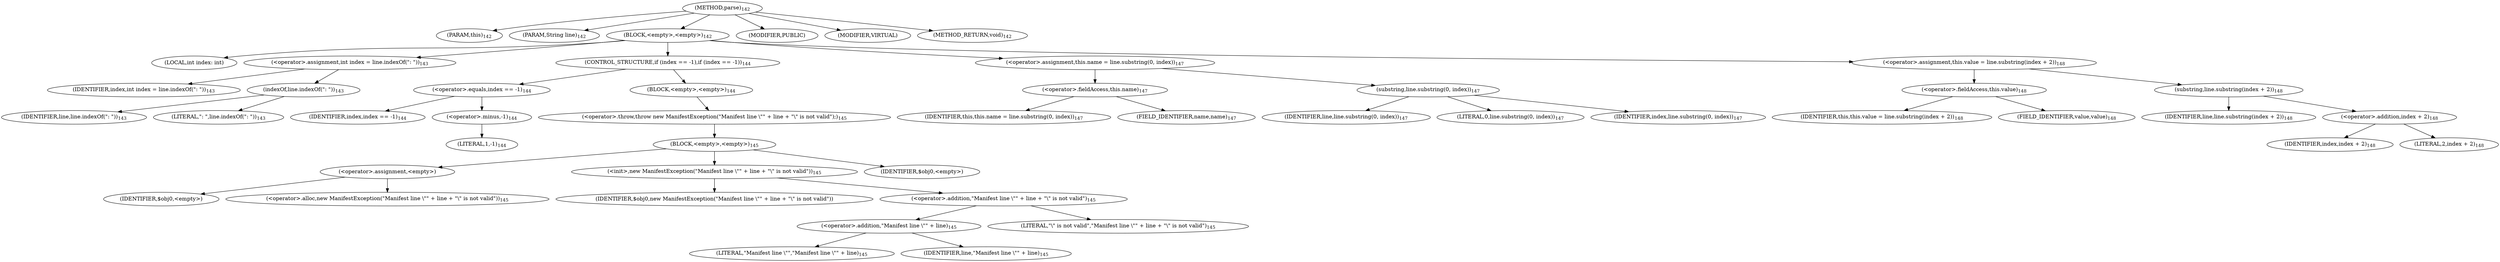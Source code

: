 digraph "parse" {  
"236" [label = <(METHOD,parse)<SUB>142</SUB>> ]
"237" [label = <(PARAM,this)<SUB>142</SUB>> ]
"238" [label = <(PARAM,String line)<SUB>142</SUB>> ]
"239" [label = <(BLOCK,&lt;empty&gt;,&lt;empty&gt;)<SUB>142</SUB>> ]
"240" [label = <(LOCAL,int index: int)> ]
"241" [label = <(&lt;operator&gt;.assignment,int index = line.indexOf(&quot;: &quot;))<SUB>143</SUB>> ]
"242" [label = <(IDENTIFIER,index,int index = line.indexOf(&quot;: &quot;))<SUB>143</SUB>> ]
"243" [label = <(indexOf,line.indexOf(&quot;: &quot;))<SUB>143</SUB>> ]
"244" [label = <(IDENTIFIER,line,line.indexOf(&quot;: &quot;))<SUB>143</SUB>> ]
"245" [label = <(LITERAL,&quot;: &quot;,line.indexOf(&quot;: &quot;))<SUB>143</SUB>> ]
"246" [label = <(CONTROL_STRUCTURE,if (index == -1),if (index == -1))<SUB>144</SUB>> ]
"247" [label = <(&lt;operator&gt;.equals,index == -1)<SUB>144</SUB>> ]
"248" [label = <(IDENTIFIER,index,index == -1)<SUB>144</SUB>> ]
"249" [label = <(&lt;operator&gt;.minus,-1)<SUB>144</SUB>> ]
"250" [label = <(LITERAL,1,-1)<SUB>144</SUB>> ]
"251" [label = <(BLOCK,&lt;empty&gt;,&lt;empty&gt;)<SUB>144</SUB>> ]
"252" [label = <(&lt;operator&gt;.throw,throw new ManifestException(&quot;Manifest line \&quot;&quot; + line + &quot;\&quot; is not valid&quot;);)<SUB>145</SUB>> ]
"253" [label = <(BLOCK,&lt;empty&gt;,&lt;empty&gt;)<SUB>145</SUB>> ]
"254" [label = <(&lt;operator&gt;.assignment,&lt;empty&gt;)> ]
"255" [label = <(IDENTIFIER,$obj0,&lt;empty&gt;)> ]
"256" [label = <(&lt;operator&gt;.alloc,new ManifestException(&quot;Manifest line \&quot;&quot; + line + &quot;\&quot; is not valid&quot;))<SUB>145</SUB>> ]
"257" [label = <(&lt;init&gt;,new ManifestException(&quot;Manifest line \&quot;&quot; + line + &quot;\&quot; is not valid&quot;))<SUB>145</SUB>> ]
"258" [label = <(IDENTIFIER,$obj0,new ManifestException(&quot;Manifest line \&quot;&quot; + line + &quot;\&quot; is not valid&quot;))> ]
"259" [label = <(&lt;operator&gt;.addition,&quot;Manifest line \&quot;&quot; + line + &quot;\&quot; is not valid&quot;)<SUB>145</SUB>> ]
"260" [label = <(&lt;operator&gt;.addition,&quot;Manifest line \&quot;&quot; + line)<SUB>145</SUB>> ]
"261" [label = <(LITERAL,&quot;Manifest line \&quot;&quot;,&quot;Manifest line \&quot;&quot; + line)<SUB>145</SUB>> ]
"262" [label = <(IDENTIFIER,line,&quot;Manifest line \&quot;&quot; + line)<SUB>145</SUB>> ]
"263" [label = <(LITERAL,&quot;\&quot; is not valid&quot;,&quot;Manifest line \&quot;&quot; + line + &quot;\&quot; is not valid&quot;)<SUB>145</SUB>> ]
"264" [label = <(IDENTIFIER,$obj0,&lt;empty&gt;)> ]
"265" [label = <(&lt;operator&gt;.assignment,this.name = line.substring(0, index))<SUB>147</SUB>> ]
"266" [label = <(&lt;operator&gt;.fieldAccess,this.name)<SUB>147</SUB>> ]
"267" [label = <(IDENTIFIER,this,this.name = line.substring(0, index))<SUB>147</SUB>> ]
"268" [label = <(FIELD_IDENTIFIER,name,name)<SUB>147</SUB>> ]
"269" [label = <(substring,line.substring(0, index))<SUB>147</SUB>> ]
"270" [label = <(IDENTIFIER,line,line.substring(0, index))<SUB>147</SUB>> ]
"271" [label = <(LITERAL,0,line.substring(0, index))<SUB>147</SUB>> ]
"272" [label = <(IDENTIFIER,index,line.substring(0, index))<SUB>147</SUB>> ]
"273" [label = <(&lt;operator&gt;.assignment,this.value = line.substring(index + 2))<SUB>148</SUB>> ]
"274" [label = <(&lt;operator&gt;.fieldAccess,this.value)<SUB>148</SUB>> ]
"275" [label = <(IDENTIFIER,this,this.value = line.substring(index + 2))<SUB>148</SUB>> ]
"276" [label = <(FIELD_IDENTIFIER,value,value)<SUB>148</SUB>> ]
"277" [label = <(substring,line.substring(index + 2))<SUB>148</SUB>> ]
"278" [label = <(IDENTIFIER,line,line.substring(index + 2))<SUB>148</SUB>> ]
"279" [label = <(&lt;operator&gt;.addition,index + 2)<SUB>148</SUB>> ]
"280" [label = <(IDENTIFIER,index,index + 2)<SUB>148</SUB>> ]
"281" [label = <(LITERAL,2,index + 2)<SUB>148</SUB>> ]
"282" [label = <(MODIFIER,PUBLIC)> ]
"283" [label = <(MODIFIER,VIRTUAL)> ]
"284" [label = <(METHOD_RETURN,void)<SUB>142</SUB>> ]
  "236" -> "237" 
  "236" -> "238" 
  "236" -> "239" 
  "236" -> "282" 
  "236" -> "283" 
  "236" -> "284" 
  "239" -> "240" 
  "239" -> "241" 
  "239" -> "246" 
  "239" -> "265" 
  "239" -> "273" 
  "241" -> "242" 
  "241" -> "243" 
  "243" -> "244" 
  "243" -> "245" 
  "246" -> "247" 
  "246" -> "251" 
  "247" -> "248" 
  "247" -> "249" 
  "249" -> "250" 
  "251" -> "252" 
  "252" -> "253" 
  "253" -> "254" 
  "253" -> "257" 
  "253" -> "264" 
  "254" -> "255" 
  "254" -> "256" 
  "257" -> "258" 
  "257" -> "259" 
  "259" -> "260" 
  "259" -> "263" 
  "260" -> "261" 
  "260" -> "262" 
  "265" -> "266" 
  "265" -> "269" 
  "266" -> "267" 
  "266" -> "268" 
  "269" -> "270" 
  "269" -> "271" 
  "269" -> "272" 
  "273" -> "274" 
  "273" -> "277" 
  "274" -> "275" 
  "274" -> "276" 
  "277" -> "278" 
  "277" -> "279" 
  "279" -> "280" 
  "279" -> "281" 
}
